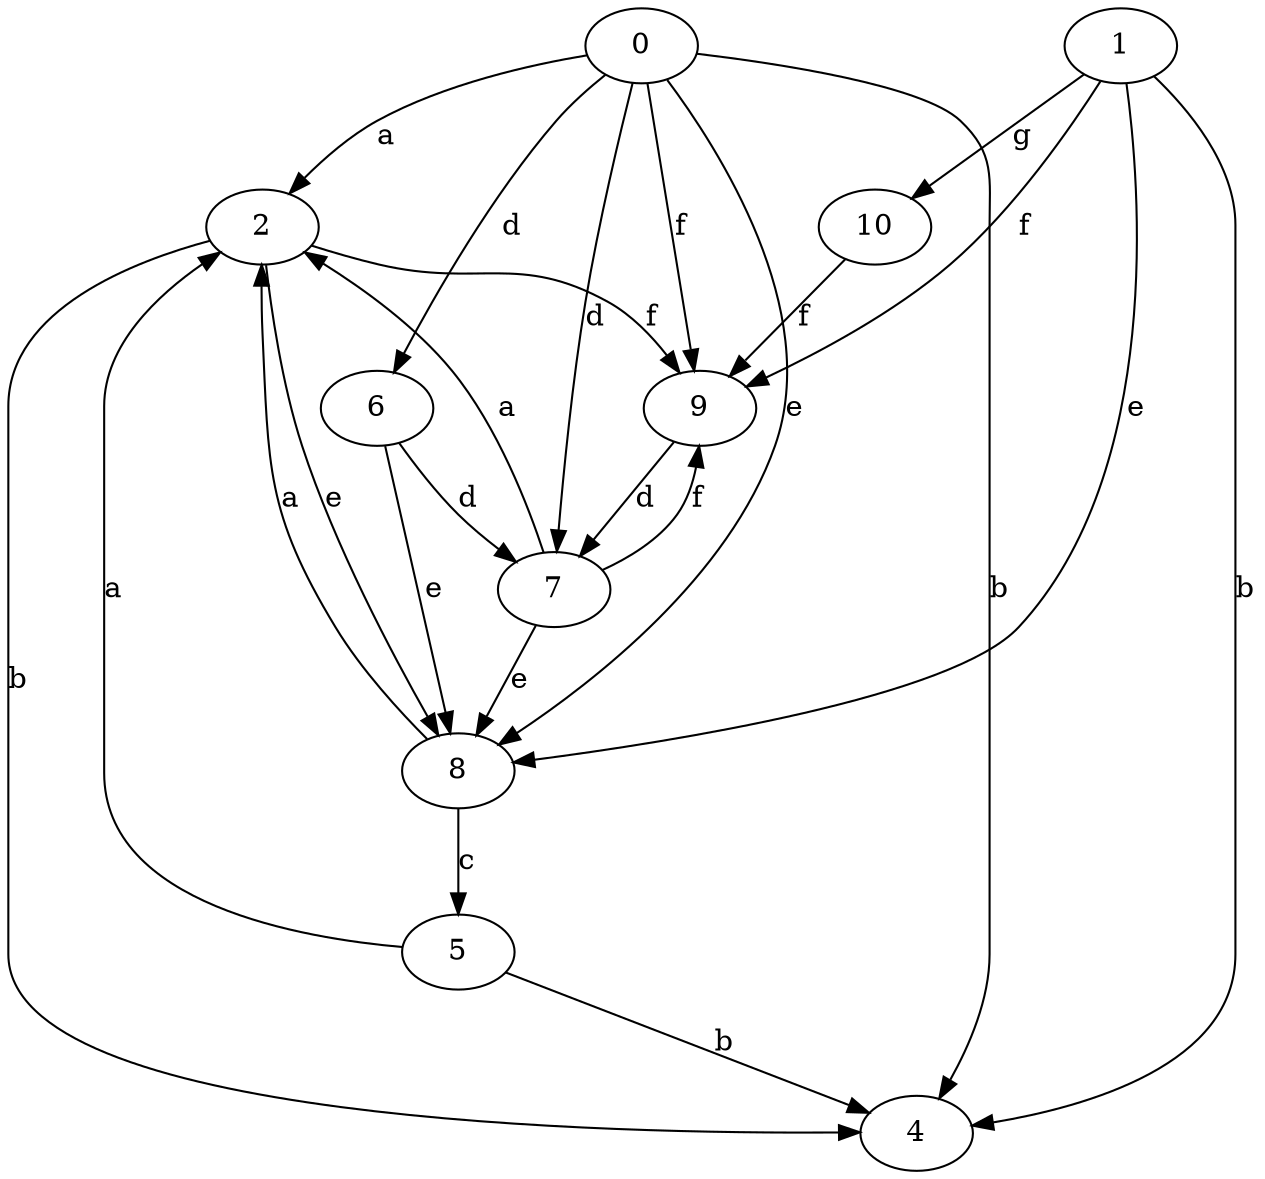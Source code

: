 strict digraph  {
2;
4;
5;
0;
6;
7;
8;
9;
1;
10;
2 -> 4  [label=b];
2 -> 8  [label=e];
2 -> 9  [label=f];
5 -> 2  [label=a];
5 -> 4  [label=b];
0 -> 2  [label=a];
0 -> 4  [label=b];
0 -> 6  [label=d];
0 -> 7  [label=d];
0 -> 8  [label=e];
0 -> 9  [label=f];
6 -> 7  [label=d];
6 -> 8  [label=e];
7 -> 2  [label=a];
7 -> 8  [label=e];
7 -> 9  [label=f];
8 -> 2  [label=a];
8 -> 5  [label=c];
9 -> 7  [label=d];
1 -> 4  [label=b];
1 -> 8  [label=e];
1 -> 9  [label=f];
1 -> 10  [label=g];
10 -> 9  [label=f];
}
